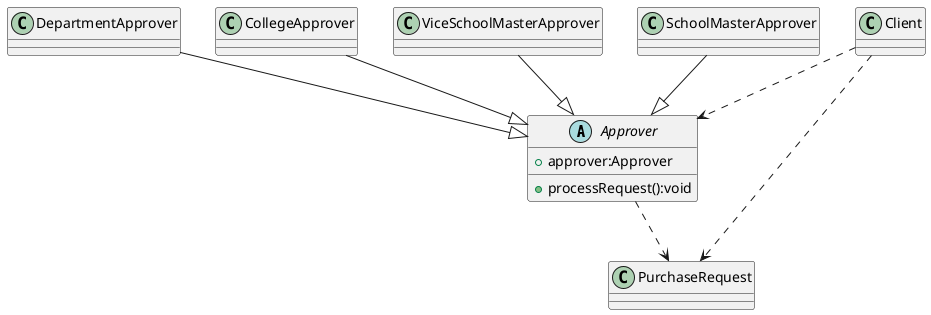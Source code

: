 @startuml

abstract class Approver{
    +approver:Approver
    +processRequest():void
}

class DepartmentApprover
class CollegeApprover
class ViceSchoolMasterApprover
class SchoolMasterApprover

DepartmentApprover --|> Approver
CollegeApprover --|> Approver
ViceSchoolMasterApprover --|> Approver
SchoolMasterApprover --|> Approver

class PurchaseRequest
Approver ..> PurchaseRequest
class Client
Client ..> PurchaseRequest
Client ..> Approver

@enduml